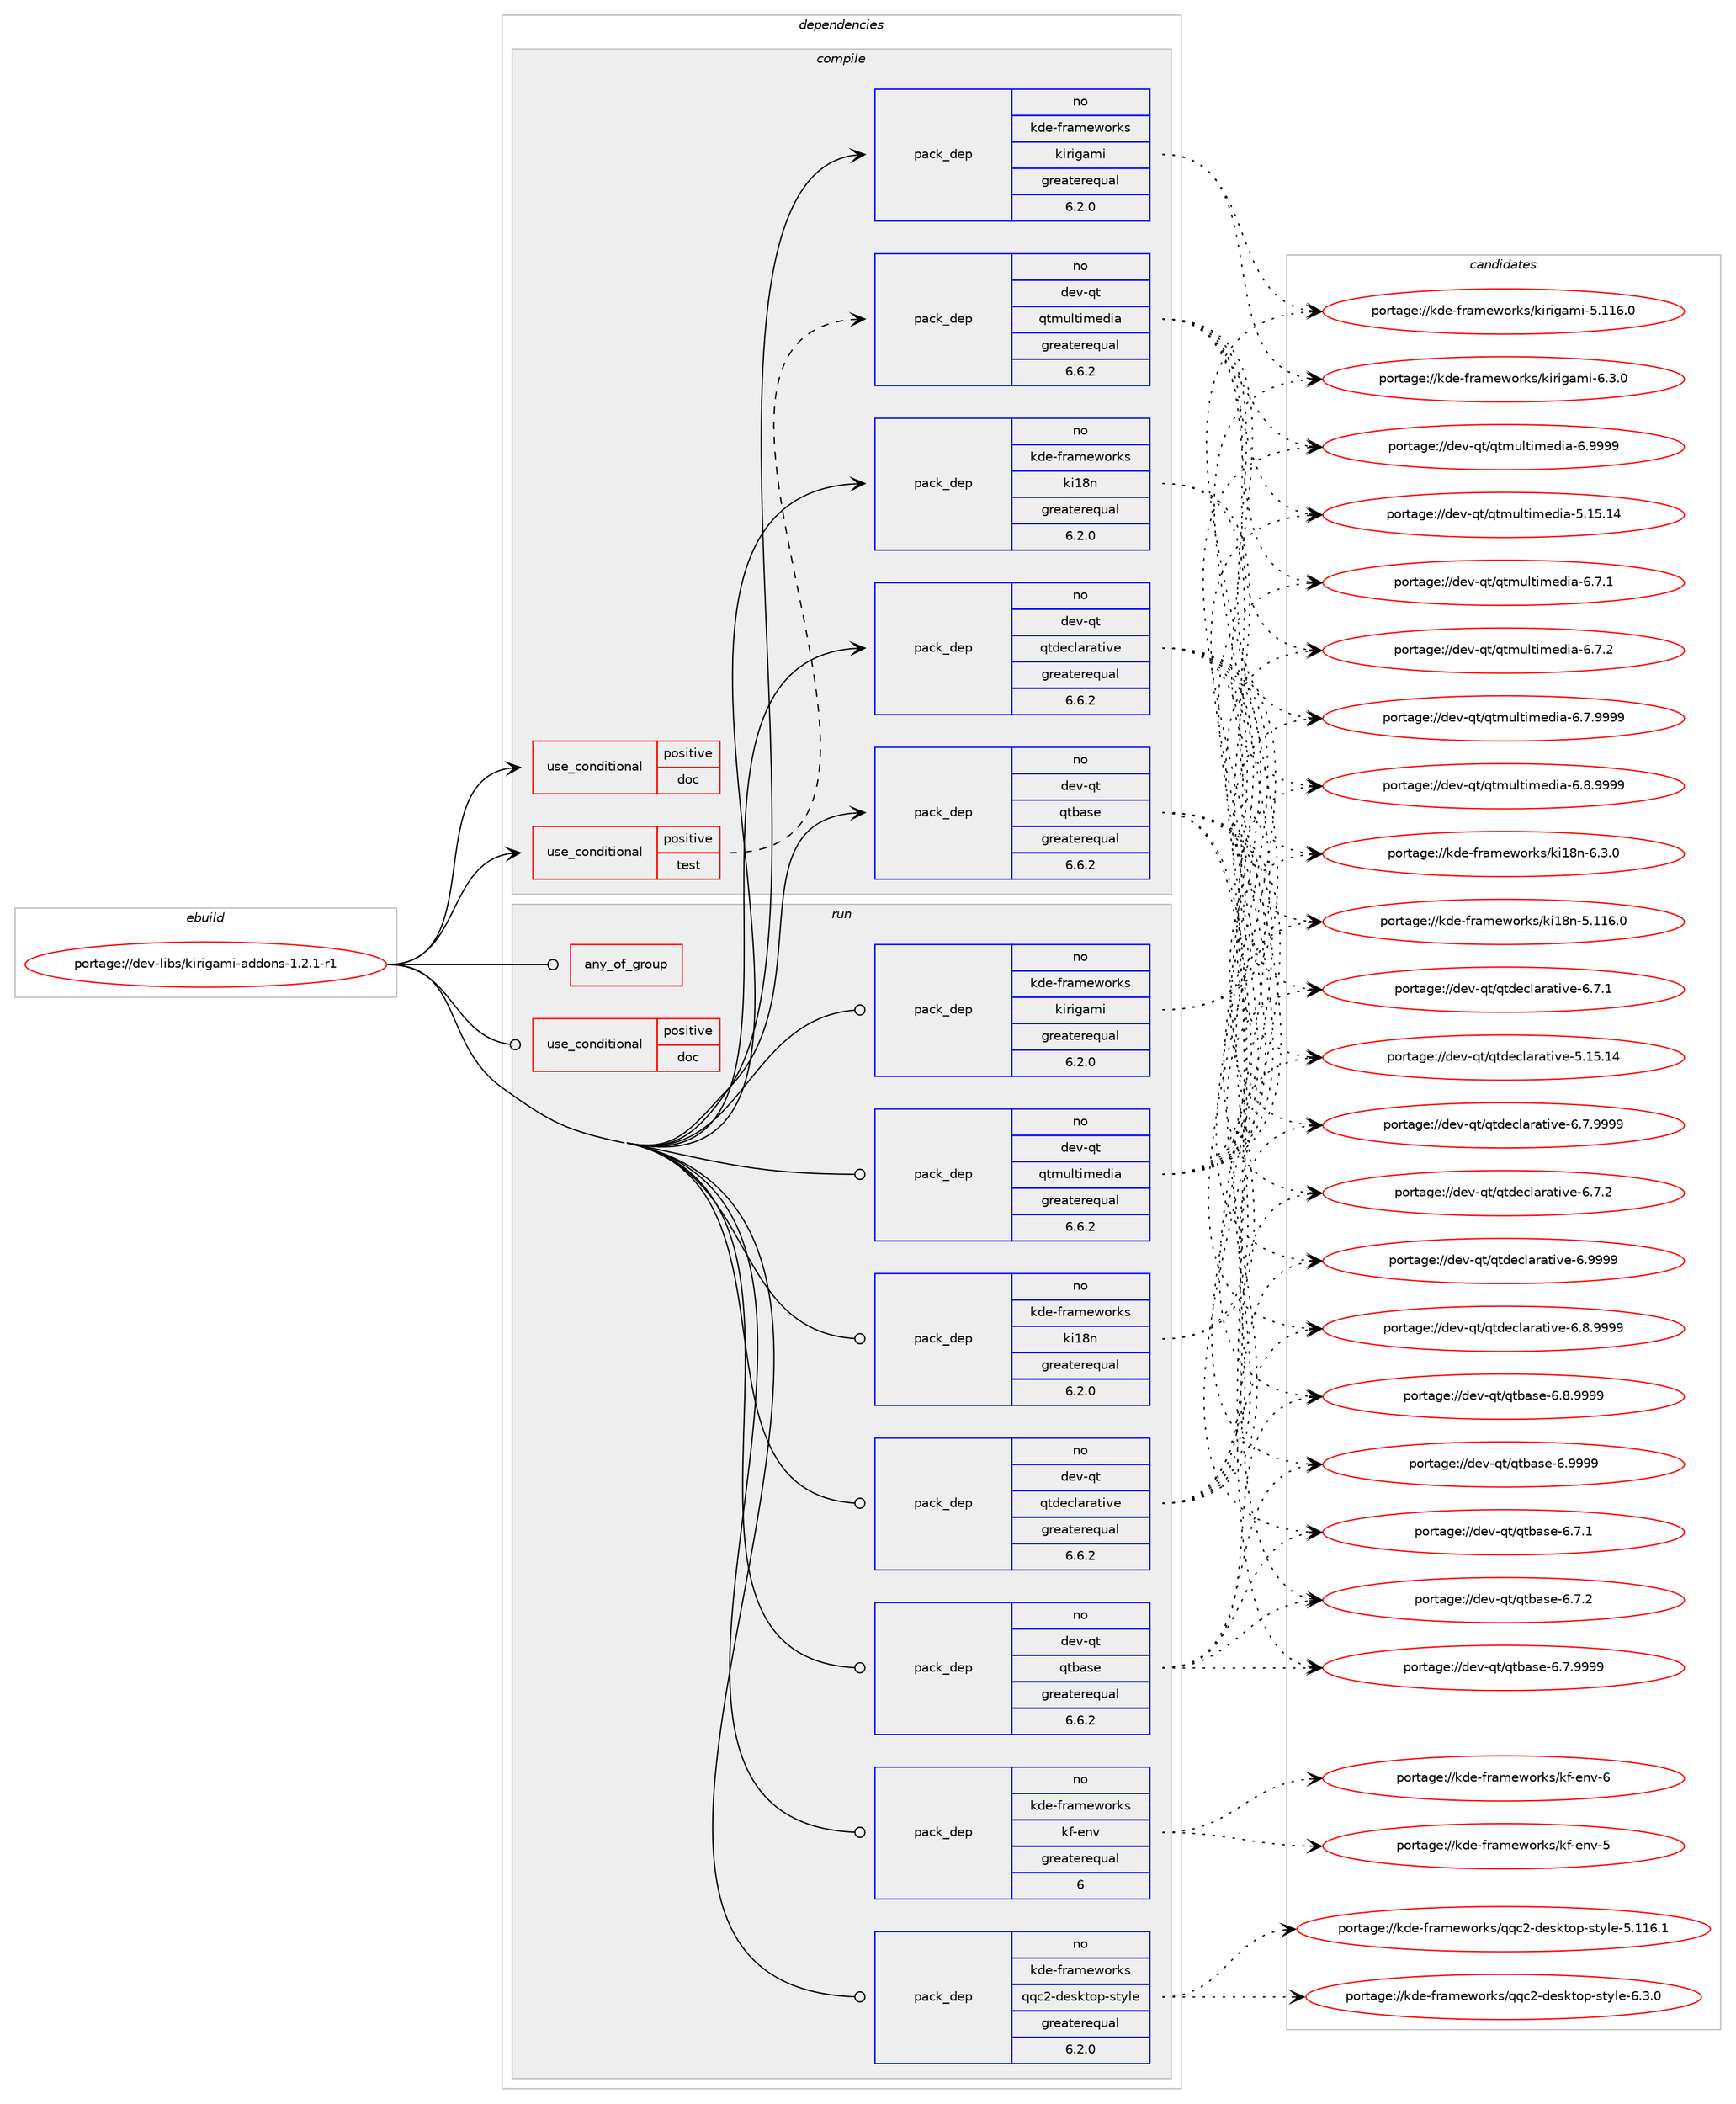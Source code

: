 digraph prolog {

# *************
# Graph options
# *************

newrank=true;
concentrate=true;
compound=true;
graph [rankdir=LR,fontname=Helvetica,fontsize=10,ranksep=1.5];#, ranksep=2.5, nodesep=0.2];
edge  [arrowhead=vee];
node  [fontname=Helvetica,fontsize=10];

# **********
# The ebuild
# **********

subgraph cluster_leftcol {
color=gray;
rank=same;
label=<<i>ebuild</i>>;
id [label="portage://dev-libs/kirigami-addons-1.2.1-r1", color=red, width=4, href="../dev-libs/kirigami-addons-1.2.1-r1.svg"];
}

# ****************
# The dependencies
# ****************

subgraph cluster_midcol {
color=gray;
label=<<i>dependencies</i>>;
subgraph cluster_compile {
fillcolor="#eeeeee";
style=filled;
label=<<i>compile</i>>;
subgraph cond25771 {
dependency55067 [label=<<TABLE BORDER="0" CELLBORDER="1" CELLSPACING="0" CELLPADDING="4"><TR><TD ROWSPAN="3" CELLPADDING="10">use_conditional</TD></TR><TR><TD>positive</TD></TR><TR><TD>doc</TD></TR></TABLE>>, shape=none, color=red];
# *** BEGIN UNKNOWN DEPENDENCY TYPE (TODO) ***
# dependency55067 -> package_dependency(portage://dev-libs/kirigami-addons-1.2.1-r1,install,no,dev-qt,qt-docs,none,[,,],[slot(6)],[])
# *** END UNKNOWN DEPENDENCY TYPE (TODO) ***

}
id:e -> dependency55067:w [weight=20,style="solid",arrowhead="vee"];
subgraph cond25772 {
dependency55068 [label=<<TABLE BORDER="0" CELLBORDER="1" CELLSPACING="0" CELLPADDING="4"><TR><TD ROWSPAN="3" CELLPADDING="10">use_conditional</TD></TR><TR><TD>positive</TD></TR><TR><TD>test</TD></TR></TABLE>>, shape=none, color=red];
subgraph pack28156 {
dependency55069 [label=<<TABLE BORDER="0" CELLBORDER="1" CELLSPACING="0" CELLPADDING="4" WIDTH="220"><TR><TD ROWSPAN="6" CELLPADDING="30">pack_dep</TD></TR><TR><TD WIDTH="110">no</TD></TR><TR><TD>dev-qt</TD></TR><TR><TD>qtmultimedia</TD></TR><TR><TD>greaterequal</TD></TR><TR><TD>6.6.2</TD></TR></TABLE>>, shape=none, color=blue];
}
dependency55068:e -> dependency55069:w [weight=20,style="dashed",arrowhead="vee"];
# *** BEGIN UNKNOWN DEPENDENCY TYPE (TODO) ***
# dependency55068 -> package_dependency(portage://dev-libs/kirigami-addons-1.2.1-r1,install,no,x11-themes,sound-theme-freedesktop,none,[,,],[],[])
# *** END UNKNOWN DEPENDENCY TYPE (TODO) ***

}
id:e -> dependency55068:w [weight=20,style="solid",arrowhead="vee"];
subgraph pack28157 {
dependency55070 [label=<<TABLE BORDER="0" CELLBORDER="1" CELLSPACING="0" CELLPADDING="4" WIDTH="220"><TR><TD ROWSPAN="6" CELLPADDING="30">pack_dep</TD></TR><TR><TD WIDTH="110">no</TD></TR><TR><TD>dev-qt</TD></TR><TR><TD>qtbase</TD></TR><TR><TD>greaterequal</TD></TR><TR><TD>6.6.2</TD></TR></TABLE>>, shape=none, color=blue];
}
id:e -> dependency55070:w [weight=20,style="solid",arrowhead="vee"];
# *** BEGIN UNKNOWN DEPENDENCY TYPE (TODO) ***
# id -> package_dependency(portage://dev-libs/kirigami-addons-1.2.1-r1,install,no,dev-qt,qtbase,none,[,,],[slot(6)],[])
# *** END UNKNOWN DEPENDENCY TYPE (TODO) ***

subgraph pack28158 {
dependency55071 [label=<<TABLE BORDER="0" CELLBORDER="1" CELLSPACING="0" CELLPADDING="4" WIDTH="220"><TR><TD ROWSPAN="6" CELLPADDING="30">pack_dep</TD></TR><TR><TD WIDTH="110">no</TD></TR><TR><TD>dev-qt</TD></TR><TR><TD>qtdeclarative</TD></TR><TR><TD>greaterequal</TD></TR><TR><TD>6.6.2</TD></TR></TABLE>>, shape=none, color=blue];
}
id:e -> dependency55071:w [weight=20,style="solid",arrowhead="vee"];
subgraph pack28159 {
dependency55072 [label=<<TABLE BORDER="0" CELLBORDER="1" CELLSPACING="0" CELLPADDING="4" WIDTH="220"><TR><TD ROWSPAN="6" CELLPADDING="30">pack_dep</TD></TR><TR><TD WIDTH="110">no</TD></TR><TR><TD>kde-frameworks</TD></TR><TR><TD>ki18n</TD></TR><TR><TD>greaterequal</TD></TR><TR><TD>6.2.0</TD></TR></TABLE>>, shape=none, color=blue];
}
id:e -> dependency55072:w [weight=20,style="solid",arrowhead="vee"];
subgraph pack28160 {
dependency55073 [label=<<TABLE BORDER="0" CELLBORDER="1" CELLSPACING="0" CELLPADDING="4" WIDTH="220"><TR><TD ROWSPAN="6" CELLPADDING="30">pack_dep</TD></TR><TR><TD WIDTH="110">no</TD></TR><TR><TD>kde-frameworks</TD></TR><TR><TD>kirigami</TD></TR><TR><TD>greaterequal</TD></TR><TR><TD>6.2.0</TD></TR></TABLE>>, shape=none, color=blue];
}
id:e -> dependency55073:w [weight=20,style="solid",arrowhead="vee"];
}
subgraph cluster_compileandrun {
fillcolor="#eeeeee";
style=filled;
label=<<i>compile and run</i>>;
}
subgraph cluster_run {
fillcolor="#eeeeee";
style=filled;
label=<<i>run</i>>;
subgraph any1000 {
dependency55074 [label=<<TABLE BORDER="0" CELLBORDER="1" CELLSPACING="0" CELLPADDING="4"><TR><TD CELLPADDING="10">any_of_group</TD></TR></TABLE>>, shape=none, color=red];# *** BEGIN UNKNOWN DEPENDENCY TYPE (TODO) ***
# dependency55074 -> package_dependency(portage://dev-libs/kirigami-addons-1.2.1-r1,run,no,kde-frameworks,breeze-icons,none,[,,],any_different_slot,[])
# *** END UNKNOWN DEPENDENCY TYPE (TODO) ***

# *** BEGIN UNKNOWN DEPENDENCY TYPE (TODO) ***
# dependency55074 -> package_dependency(portage://dev-libs/kirigami-addons-1.2.1-r1,run,no,kde-frameworks,oxygen-icons,none,[,,],any_different_slot,[])
# *** END UNKNOWN DEPENDENCY TYPE (TODO) ***

}
id:e -> dependency55074:w [weight=20,style="solid",arrowhead="odot"];
subgraph cond25773 {
dependency55075 [label=<<TABLE BORDER="0" CELLBORDER="1" CELLSPACING="0" CELLPADDING="4"><TR><TD ROWSPAN="3" CELLPADDING="10">use_conditional</TD></TR><TR><TD>positive</TD></TR><TR><TD>doc</TD></TR></TABLE>>, shape=none, color=red];
# *** BEGIN UNKNOWN DEPENDENCY TYPE (TODO) ***
# dependency55075 -> package_dependency(portage://dev-libs/kirigami-addons-1.2.1-r1,run,no,dev-qt,qt-docs,none,[,,],[slot(6)],[])
# *** END UNKNOWN DEPENDENCY TYPE (TODO) ***

}
id:e -> dependency55075:w [weight=20,style="solid",arrowhead="odot"];
subgraph pack28161 {
dependency55076 [label=<<TABLE BORDER="0" CELLBORDER="1" CELLSPACING="0" CELLPADDING="4" WIDTH="220"><TR><TD ROWSPAN="6" CELLPADDING="30">pack_dep</TD></TR><TR><TD WIDTH="110">no</TD></TR><TR><TD>dev-qt</TD></TR><TR><TD>qtbase</TD></TR><TR><TD>greaterequal</TD></TR><TR><TD>6.6.2</TD></TR></TABLE>>, shape=none, color=blue];
}
id:e -> dependency55076:w [weight=20,style="solid",arrowhead="odot"];
# *** BEGIN UNKNOWN DEPENDENCY TYPE (TODO) ***
# id -> package_dependency(portage://dev-libs/kirigami-addons-1.2.1-r1,run,no,dev-qt,qtbase,none,[,,],[slot(6)],[])
# *** END UNKNOWN DEPENDENCY TYPE (TODO) ***

subgraph pack28162 {
dependency55077 [label=<<TABLE BORDER="0" CELLBORDER="1" CELLSPACING="0" CELLPADDING="4" WIDTH="220"><TR><TD ROWSPAN="6" CELLPADDING="30">pack_dep</TD></TR><TR><TD WIDTH="110">no</TD></TR><TR><TD>dev-qt</TD></TR><TR><TD>qtdeclarative</TD></TR><TR><TD>greaterequal</TD></TR><TR><TD>6.6.2</TD></TR></TABLE>>, shape=none, color=blue];
}
id:e -> dependency55077:w [weight=20,style="solid",arrowhead="odot"];
subgraph pack28163 {
dependency55078 [label=<<TABLE BORDER="0" CELLBORDER="1" CELLSPACING="0" CELLPADDING="4" WIDTH="220"><TR><TD ROWSPAN="6" CELLPADDING="30">pack_dep</TD></TR><TR><TD WIDTH="110">no</TD></TR><TR><TD>dev-qt</TD></TR><TR><TD>qtmultimedia</TD></TR><TR><TD>greaterequal</TD></TR><TR><TD>6.6.2</TD></TR></TABLE>>, shape=none, color=blue];
}
id:e -> dependency55078:w [weight=20,style="solid",arrowhead="odot"];
subgraph pack28164 {
dependency55079 [label=<<TABLE BORDER="0" CELLBORDER="1" CELLSPACING="0" CELLPADDING="4" WIDTH="220"><TR><TD ROWSPAN="6" CELLPADDING="30">pack_dep</TD></TR><TR><TD WIDTH="110">no</TD></TR><TR><TD>kde-frameworks</TD></TR><TR><TD>kf-env</TD></TR><TR><TD>greaterequal</TD></TR><TR><TD>6</TD></TR></TABLE>>, shape=none, color=blue];
}
id:e -> dependency55079:w [weight=20,style="solid",arrowhead="odot"];
subgraph pack28165 {
dependency55080 [label=<<TABLE BORDER="0" CELLBORDER="1" CELLSPACING="0" CELLPADDING="4" WIDTH="220"><TR><TD ROWSPAN="6" CELLPADDING="30">pack_dep</TD></TR><TR><TD WIDTH="110">no</TD></TR><TR><TD>kde-frameworks</TD></TR><TR><TD>ki18n</TD></TR><TR><TD>greaterequal</TD></TR><TR><TD>6.2.0</TD></TR></TABLE>>, shape=none, color=blue];
}
id:e -> dependency55080:w [weight=20,style="solid",arrowhead="odot"];
subgraph pack28166 {
dependency55081 [label=<<TABLE BORDER="0" CELLBORDER="1" CELLSPACING="0" CELLPADDING="4" WIDTH="220"><TR><TD ROWSPAN="6" CELLPADDING="30">pack_dep</TD></TR><TR><TD WIDTH="110">no</TD></TR><TR><TD>kde-frameworks</TD></TR><TR><TD>kirigami</TD></TR><TR><TD>greaterequal</TD></TR><TR><TD>6.2.0</TD></TR></TABLE>>, shape=none, color=blue];
}
id:e -> dependency55081:w [weight=20,style="solid",arrowhead="odot"];
subgraph pack28167 {
dependency55082 [label=<<TABLE BORDER="0" CELLBORDER="1" CELLSPACING="0" CELLPADDING="4" WIDTH="220"><TR><TD ROWSPAN="6" CELLPADDING="30">pack_dep</TD></TR><TR><TD WIDTH="110">no</TD></TR><TR><TD>kde-frameworks</TD></TR><TR><TD>qqc2-desktop-style</TD></TR><TR><TD>greaterequal</TD></TR><TR><TD>6.2.0</TD></TR></TABLE>>, shape=none, color=blue];
}
id:e -> dependency55082:w [weight=20,style="solid",arrowhead="odot"];
# *** BEGIN UNKNOWN DEPENDENCY TYPE (TODO) ***
# id -> package_dependency(portage://dev-libs/kirigami-addons-1.2.1-r1,run,no,kde-plasma,libplasma,none,[,,],[slot(6)],[])
# *** END UNKNOWN DEPENDENCY TYPE (TODO) ***

}
}

# **************
# The candidates
# **************

subgraph cluster_choices {
rank=same;
color=gray;
label=<<i>candidates</i>>;

subgraph choice28156 {
color=black;
nodesep=1;
choice1001011184511311647113116109117108116105109101100105974553464953464952 [label="portage://dev-qt/qtmultimedia-5.15.14", color=red, width=4,href="../dev-qt/qtmultimedia-5.15.14.svg"];
choice100101118451131164711311610911710811610510910110010597455446554649 [label="portage://dev-qt/qtmultimedia-6.7.1", color=red, width=4,href="../dev-qt/qtmultimedia-6.7.1.svg"];
choice100101118451131164711311610911710811610510910110010597455446554650 [label="portage://dev-qt/qtmultimedia-6.7.2", color=red, width=4,href="../dev-qt/qtmultimedia-6.7.2.svg"];
choice100101118451131164711311610911710811610510910110010597455446554657575757 [label="portage://dev-qt/qtmultimedia-6.7.9999", color=red, width=4,href="../dev-qt/qtmultimedia-6.7.9999.svg"];
choice100101118451131164711311610911710811610510910110010597455446564657575757 [label="portage://dev-qt/qtmultimedia-6.8.9999", color=red, width=4,href="../dev-qt/qtmultimedia-6.8.9999.svg"];
choice10010111845113116471131161091171081161051091011001059745544657575757 [label="portage://dev-qt/qtmultimedia-6.9999", color=red, width=4,href="../dev-qt/qtmultimedia-6.9999.svg"];
dependency55069:e -> choice1001011184511311647113116109117108116105109101100105974553464953464952:w [style=dotted,weight="100"];
dependency55069:e -> choice100101118451131164711311610911710811610510910110010597455446554649:w [style=dotted,weight="100"];
dependency55069:e -> choice100101118451131164711311610911710811610510910110010597455446554650:w [style=dotted,weight="100"];
dependency55069:e -> choice100101118451131164711311610911710811610510910110010597455446554657575757:w [style=dotted,weight="100"];
dependency55069:e -> choice100101118451131164711311610911710811610510910110010597455446564657575757:w [style=dotted,weight="100"];
dependency55069:e -> choice10010111845113116471131161091171081161051091011001059745544657575757:w [style=dotted,weight="100"];
}
subgraph choice28157 {
color=black;
nodesep=1;
choice10010111845113116471131169897115101455446554649 [label="portage://dev-qt/qtbase-6.7.1", color=red, width=4,href="../dev-qt/qtbase-6.7.1.svg"];
choice10010111845113116471131169897115101455446554650 [label="portage://dev-qt/qtbase-6.7.2", color=red, width=4,href="../dev-qt/qtbase-6.7.2.svg"];
choice10010111845113116471131169897115101455446554657575757 [label="portage://dev-qt/qtbase-6.7.9999", color=red, width=4,href="../dev-qt/qtbase-6.7.9999.svg"];
choice10010111845113116471131169897115101455446564657575757 [label="portage://dev-qt/qtbase-6.8.9999", color=red, width=4,href="../dev-qt/qtbase-6.8.9999.svg"];
choice1001011184511311647113116989711510145544657575757 [label="portage://dev-qt/qtbase-6.9999", color=red, width=4,href="../dev-qt/qtbase-6.9999.svg"];
dependency55070:e -> choice10010111845113116471131169897115101455446554649:w [style=dotted,weight="100"];
dependency55070:e -> choice10010111845113116471131169897115101455446554650:w [style=dotted,weight="100"];
dependency55070:e -> choice10010111845113116471131169897115101455446554657575757:w [style=dotted,weight="100"];
dependency55070:e -> choice10010111845113116471131169897115101455446564657575757:w [style=dotted,weight="100"];
dependency55070:e -> choice1001011184511311647113116989711510145544657575757:w [style=dotted,weight="100"];
}
subgraph choice28158 {
color=black;
nodesep=1;
choice10010111845113116471131161001019910897114971161051181014553464953464952 [label="portage://dev-qt/qtdeclarative-5.15.14", color=red, width=4,href="../dev-qt/qtdeclarative-5.15.14.svg"];
choice1001011184511311647113116100101991089711497116105118101455446554649 [label="portage://dev-qt/qtdeclarative-6.7.1", color=red, width=4,href="../dev-qt/qtdeclarative-6.7.1.svg"];
choice1001011184511311647113116100101991089711497116105118101455446554650 [label="portage://dev-qt/qtdeclarative-6.7.2", color=red, width=4,href="../dev-qt/qtdeclarative-6.7.2.svg"];
choice1001011184511311647113116100101991089711497116105118101455446554657575757 [label="portage://dev-qt/qtdeclarative-6.7.9999", color=red, width=4,href="../dev-qt/qtdeclarative-6.7.9999.svg"];
choice1001011184511311647113116100101991089711497116105118101455446564657575757 [label="portage://dev-qt/qtdeclarative-6.8.9999", color=red, width=4,href="../dev-qt/qtdeclarative-6.8.9999.svg"];
choice100101118451131164711311610010199108971149711610511810145544657575757 [label="portage://dev-qt/qtdeclarative-6.9999", color=red, width=4,href="../dev-qt/qtdeclarative-6.9999.svg"];
dependency55071:e -> choice10010111845113116471131161001019910897114971161051181014553464953464952:w [style=dotted,weight="100"];
dependency55071:e -> choice1001011184511311647113116100101991089711497116105118101455446554649:w [style=dotted,weight="100"];
dependency55071:e -> choice1001011184511311647113116100101991089711497116105118101455446554650:w [style=dotted,weight="100"];
dependency55071:e -> choice1001011184511311647113116100101991089711497116105118101455446554657575757:w [style=dotted,weight="100"];
dependency55071:e -> choice1001011184511311647113116100101991089711497116105118101455446564657575757:w [style=dotted,weight="100"];
dependency55071:e -> choice100101118451131164711311610010199108971149711610511810145544657575757:w [style=dotted,weight="100"];
}
subgraph choice28159 {
color=black;
nodesep=1;
choice10710010145102114971091011191111141071154710710549561104553464949544648 [label="portage://kde-frameworks/ki18n-5.116.0", color=red, width=4,href="../kde-frameworks/ki18n-5.116.0.svg"];
choice1071001014510211497109101119111114107115471071054956110455446514648 [label="portage://kde-frameworks/ki18n-6.3.0", color=red, width=4,href="../kde-frameworks/ki18n-6.3.0.svg"];
dependency55072:e -> choice10710010145102114971091011191111141071154710710549561104553464949544648:w [style=dotted,weight="100"];
dependency55072:e -> choice1071001014510211497109101119111114107115471071054956110455446514648:w [style=dotted,weight="100"];
}
subgraph choice28160 {
color=black;
nodesep=1;
choice107100101451021149710910111911111410711547107105114105103971091054553464949544648 [label="portage://kde-frameworks/kirigami-5.116.0", color=red, width=4,href="../kde-frameworks/kirigami-5.116.0.svg"];
choice10710010145102114971091011191111141071154710710511410510397109105455446514648 [label="portage://kde-frameworks/kirigami-6.3.0", color=red, width=4,href="../kde-frameworks/kirigami-6.3.0.svg"];
dependency55073:e -> choice107100101451021149710910111911111410711547107105114105103971091054553464949544648:w [style=dotted,weight="100"];
dependency55073:e -> choice10710010145102114971091011191111141071154710710511410510397109105455446514648:w [style=dotted,weight="100"];
}
subgraph choice28161 {
color=black;
nodesep=1;
choice10010111845113116471131169897115101455446554649 [label="portage://dev-qt/qtbase-6.7.1", color=red, width=4,href="../dev-qt/qtbase-6.7.1.svg"];
choice10010111845113116471131169897115101455446554650 [label="portage://dev-qt/qtbase-6.7.2", color=red, width=4,href="../dev-qt/qtbase-6.7.2.svg"];
choice10010111845113116471131169897115101455446554657575757 [label="portage://dev-qt/qtbase-6.7.9999", color=red, width=4,href="../dev-qt/qtbase-6.7.9999.svg"];
choice10010111845113116471131169897115101455446564657575757 [label="portage://dev-qt/qtbase-6.8.9999", color=red, width=4,href="../dev-qt/qtbase-6.8.9999.svg"];
choice1001011184511311647113116989711510145544657575757 [label="portage://dev-qt/qtbase-6.9999", color=red, width=4,href="../dev-qt/qtbase-6.9999.svg"];
dependency55076:e -> choice10010111845113116471131169897115101455446554649:w [style=dotted,weight="100"];
dependency55076:e -> choice10010111845113116471131169897115101455446554650:w [style=dotted,weight="100"];
dependency55076:e -> choice10010111845113116471131169897115101455446554657575757:w [style=dotted,weight="100"];
dependency55076:e -> choice10010111845113116471131169897115101455446564657575757:w [style=dotted,weight="100"];
dependency55076:e -> choice1001011184511311647113116989711510145544657575757:w [style=dotted,weight="100"];
}
subgraph choice28162 {
color=black;
nodesep=1;
choice10010111845113116471131161001019910897114971161051181014553464953464952 [label="portage://dev-qt/qtdeclarative-5.15.14", color=red, width=4,href="../dev-qt/qtdeclarative-5.15.14.svg"];
choice1001011184511311647113116100101991089711497116105118101455446554649 [label="portage://dev-qt/qtdeclarative-6.7.1", color=red, width=4,href="../dev-qt/qtdeclarative-6.7.1.svg"];
choice1001011184511311647113116100101991089711497116105118101455446554650 [label="portage://dev-qt/qtdeclarative-6.7.2", color=red, width=4,href="../dev-qt/qtdeclarative-6.7.2.svg"];
choice1001011184511311647113116100101991089711497116105118101455446554657575757 [label="portage://dev-qt/qtdeclarative-6.7.9999", color=red, width=4,href="../dev-qt/qtdeclarative-6.7.9999.svg"];
choice1001011184511311647113116100101991089711497116105118101455446564657575757 [label="portage://dev-qt/qtdeclarative-6.8.9999", color=red, width=4,href="../dev-qt/qtdeclarative-6.8.9999.svg"];
choice100101118451131164711311610010199108971149711610511810145544657575757 [label="portage://dev-qt/qtdeclarative-6.9999", color=red, width=4,href="../dev-qt/qtdeclarative-6.9999.svg"];
dependency55077:e -> choice10010111845113116471131161001019910897114971161051181014553464953464952:w [style=dotted,weight="100"];
dependency55077:e -> choice1001011184511311647113116100101991089711497116105118101455446554649:w [style=dotted,weight="100"];
dependency55077:e -> choice1001011184511311647113116100101991089711497116105118101455446554650:w [style=dotted,weight="100"];
dependency55077:e -> choice1001011184511311647113116100101991089711497116105118101455446554657575757:w [style=dotted,weight="100"];
dependency55077:e -> choice1001011184511311647113116100101991089711497116105118101455446564657575757:w [style=dotted,weight="100"];
dependency55077:e -> choice100101118451131164711311610010199108971149711610511810145544657575757:w [style=dotted,weight="100"];
}
subgraph choice28163 {
color=black;
nodesep=1;
choice1001011184511311647113116109117108116105109101100105974553464953464952 [label="portage://dev-qt/qtmultimedia-5.15.14", color=red, width=4,href="../dev-qt/qtmultimedia-5.15.14.svg"];
choice100101118451131164711311610911710811610510910110010597455446554649 [label="portage://dev-qt/qtmultimedia-6.7.1", color=red, width=4,href="../dev-qt/qtmultimedia-6.7.1.svg"];
choice100101118451131164711311610911710811610510910110010597455446554650 [label="portage://dev-qt/qtmultimedia-6.7.2", color=red, width=4,href="../dev-qt/qtmultimedia-6.7.2.svg"];
choice100101118451131164711311610911710811610510910110010597455446554657575757 [label="portage://dev-qt/qtmultimedia-6.7.9999", color=red, width=4,href="../dev-qt/qtmultimedia-6.7.9999.svg"];
choice100101118451131164711311610911710811610510910110010597455446564657575757 [label="portage://dev-qt/qtmultimedia-6.8.9999", color=red, width=4,href="../dev-qt/qtmultimedia-6.8.9999.svg"];
choice10010111845113116471131161091171081161051091011001059745544657575757 [label="portage://dev-qt/qtmultimedia-6.9999", color=red, width=4,href="../dev-qt/qtmultimedia-6.9999.svg"];
dependency55078:e -> choice1001011184511311647113116109117108116105109101100105974553464953464952:w [style=dotted,weight="100"];
dependency55078:e -> choice100101118451131164711311610911710811610510910110010597455446554649:w [style=dotted,weight="100"];
dependency55078:e -> choice100101118451131164711311610911710811610510910110010597455446554650:w [style=dotted,weight="100"];
dependency55078:e -> choice100101118451131164711311610911710811610510910110010597455446554657575757:w [style=dotted,weight="100"];
dependency55078:e -> choice100101118451131164711311610911710811610510910110010597455446564657575757:w [style=dotted,weight="100"];
dependency55078:e -> choice10010111845113116471131161091171081161051091011001059745544657575757:w [style=dotted,weight="100"];
}
subgraph choice28164 {
color=black;
nodesep=1;
choice107100101451021149710910111911111410711547107102451011101184553 [label="portage://kde-frameworks/kf-env-5", color=red, width=4,href="../kde-frameworks/kf-env-5.svg"];
choice107100101451021149710910111911111410711547107102451011101184554 [label="portage://kde-frameworks/kf-env-6", color=red, width=4,href="../kde-frameworks/kf-env-6.svg"];
dependency55079:e -> choice107100101451021149710910111911111410711547107102451011101184553:w [style=dotted,weight="100"];
dependency55079:e -> choice107100101451021149710910111911111410711547107102451011101184554:w [style=dotted,weight="100"];
}
subgraph choice28165 {
color=black;
nodesep=1;
choice10710010145102114971091011191111141071154710710549561104553464949544648 [label="portage://kde-frameworks/ki18n-5.116.0", color=red, width=4,href="../kde-frameworks/ki18n-5.116.0.svg"];
choice1071001014510211497109101119111114107115471071054956110455446514648 [label="portage://kde-frameworks/ki18n-6.3.0", color=red, width=4,href="../kde-frameworks/ki18n-6.3.0.svg"];
dependency55080:e -> choice10710010145102114971091011191111141071154710710549561104553464949544648:w [style=dotted,weight="100"];
dependency55080:e -> choice1071001014510211497109101119111114107115471071054956110455446514648:w [style=dotted,weight="100"];
}
subgraph choice28166 {
color=black;
nodesep=1;
choice107100101451021149710910111911111410711547107105114105103971091054553464949544648 [label="portage://kde-frameworks/kirigami-5.116.0", color=red, width=4,href="../kde-frameworks/kirigami-5.116.0.svg"];
choice10710010145102114971091011191111141071154710710511410510397109105455446514648 [label="portage://kde-frameworks/kirigami-6.3.0", color=red, width=4,href="../kde-frameworks/kirigami-6.3.0.svg"];
dependency55081:e -> choice107100101451021149710910111911111410711547107105114105103971091054553464949544648:w [style=dotted,weight="100"];
dependency55081:e -> choice10710010145102114971091011191111141071154710710511410510397109105455446514648:w [style=dotted,weight="100"];
}
subgraph choice28167 {
color=black;
nodesep=1;
choice107100101451021149710910111911111410711547113113995045100101115107116111112451151161211081014553464949544649 [label="portage://kde-frameworks/qqc2-desktop-style-5.116.1", color=red, width=4,href="../kde-frameworks/qqc2-desktop-style-5.116.1.svg"];
choice10710010145102114971091011191111141071154711311399504510010111510711611111245115116121108101455446514648 [label="portage://kde-frameworks/qqc2-desktop-style-6.3.0", color=red, width=4,href="../kde-frameworks/qqc2-desktop-style-6.3.0.svg"];
dependency55082:e -> choice107100101451021149710910111911111410711547113113995045100101115107116111112451151161211081014553464949544649:w [style=dotted,weight="100"];
dependency55082:e -> choice10710010145102114971091011191111141071154711311399504510010111510711611111245115116121108101455446514648:w [style=dotted,weight="100"];
}
}

}
